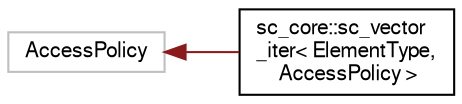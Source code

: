digraph "Graphical Class Hierarchy"
{
  edge [fontname="FreeSans",fontsize="10",labelfontname="FreeSans",labelfontsize="10"];
  node [fontname="FreeSans",fontsize="10",shape=record];
  rankdir="LR";
  Node327 [label="AccessPolicy",height=0.2,width=0.4,color="grey75", fillcolor="white", style="filled"];
  Node327 -> Node0 [dir="back",color="firebrick4",fontsize="10",style="solid",fontname="FreeSans"];
  Node0 [label="sc_core::sc_vector\l_iter\< ElementType,\l AccessPolicy \>",height=0.2,width=0.4,color="black", fillcolor="white", style="filled",URL="$a02188.html"];
}
